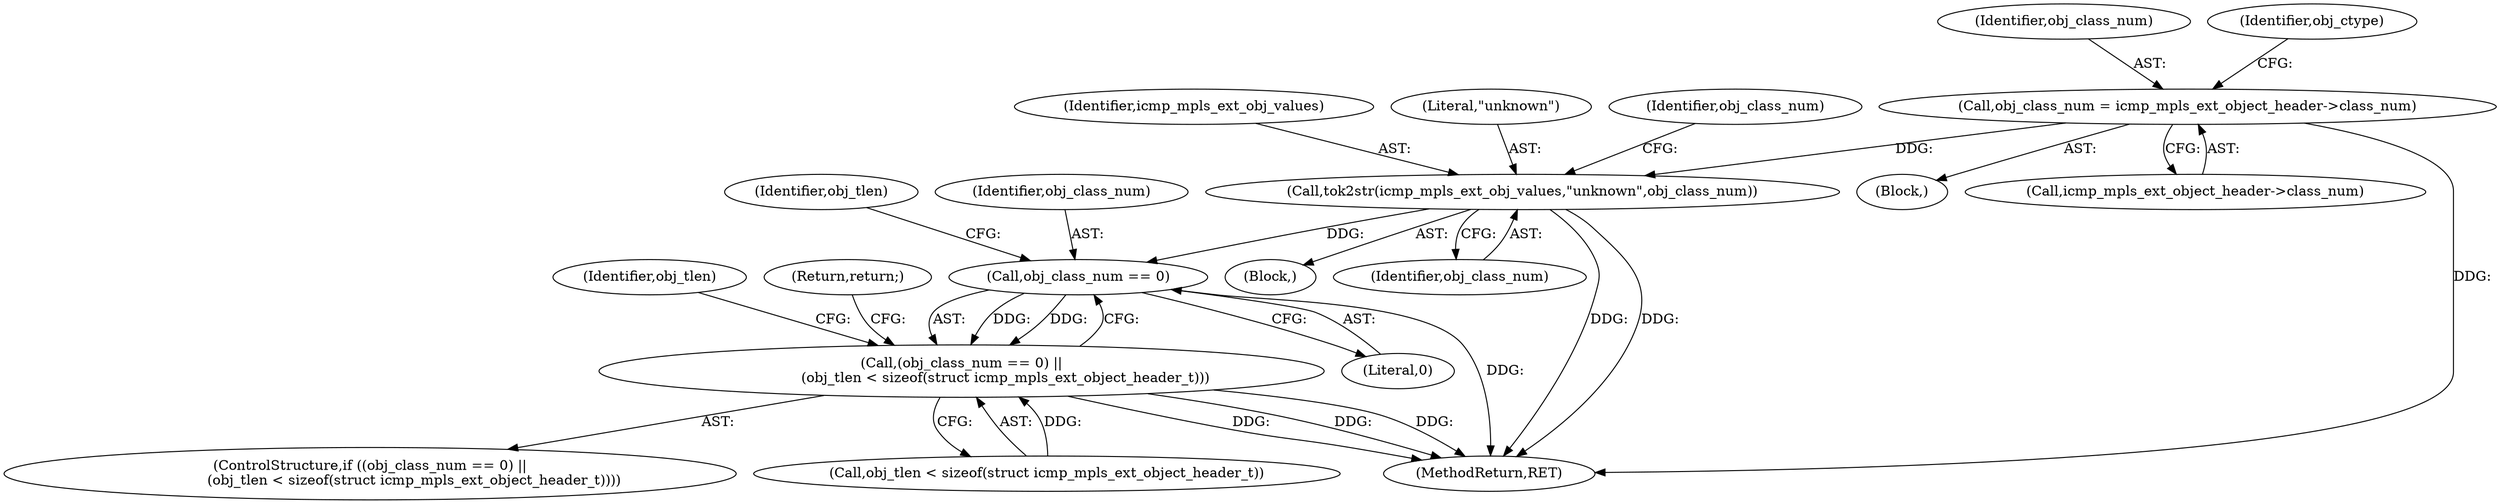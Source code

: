 digraph "0_tcpdump_1a1bce0526a77b62e41531b00f8bb5e21fd4f3a3@pointer" {
"1001158" [label="(Call,obj_class_num = icmp_mpls_ext_object_header->class_num)"];
"1001178" [label="(Call,tok2str(icmp_mpls_ext_obj_values,\"unknown\",obj_class_num))"];
"1001193" [label="(Call,obj_class_num == 0)"];
"1001192" [label="(Call,(obj_class_num == 0) ||\n                    (obj_tlen < sizeof(struct icmp_mpls_ext_object_header_t)))"];
"1001158" [label="(Call,obj_class_num = icmp_mpls_ext_object_header->class_num)"];
"1001193" [label="(Call,obj_class_num == 0)"];
"1001159" [label="(Identifier,obj_class_num)"];
"1001203" [label="(Identifier,obj_tlen)"];
"1001177" [label="(Block,)"];
"1001179" [label="(Identifier,icmp_mpls_ext_obj_values)"];
"1001191" [label="(ControlStructure,if ((obj_class_num == 0) ||\n                    (obj_tlen < sizeof(struct icmp_mpls_ext_object_header_t))))"];
"1001197" [label="(Identifier,obj_tlen)"];
"1001195" [label="(Literal,0)"];
"1001192" [label="(Call,(obj_class_num == 0) ||\n                    (obj_tlen < sizeof(struct icmp_mpls_ext_object_header_t)))"];
"1001201" [label="(Return,return;)"];
"1001180" [label="(Literal,\"unknown\")"];
"1001183" [label="(Identifier,obj_class_num)"];
"1001143" [label="(Block,)"];
"1001194" [label="(Identifier,obj_class_num)"];
"1001181" [label="(Identifier,obj_class_num)"];
"1001160" [label="(Call,icmp_mpls_ext_object_header->class_num)"];
"1001196" [label="(Call,obj_tlen < sizeof(struct icmp_mpls_ext_object_header_t))"];
"1001164" [label="(Identifier,obj_ctype)"];
"1001178" [label="(Call,tok2str(icmp_mpls_ext_obj_values,\"unknown\",obj_class_num))"];
"1001279" [label="(MethodReturn,RET)"];
"1001158" -> "1001143"  [label="AST: "];
"1001158" -> "1001160"  [label="CFG: "];
"1001159" -> "1001158"  [label="AST: "];
"1001160" -> "1001158"  [label="AST: "];
"1001164" -> "1001158"  [label="CFG: "];
"1001158" -> "1001279"  [label="DDG: "];
"1001158" -> "1001178"  [label="DDG: "];
"1001178" -> "1001177"  [label="AST: "];
"1001178" -> "1001181"  [label="CFG: "];
"1001179" -> "1001178"  [label="AST: "];
"1001180" -> "1001178"  [label="AST: "];
"1001181" -> "1001178"  [label="AST: "];
"1001183" -> "1001178"  [label="CFG: "];
"1001178" -> "1001279"  [label="DDG: "];
"1001178" -> "1001279"  [label="DDG: "];
"1001178" -> "1001193"  [label="DDG: "];
"1001193" -> "1001192"  [label="AST: "];
"1001193" -> "1001195"  [label="CFG: "];
"1001194" -> "1001193"  [label="AST: "];
"1001195" -> "1001193"  [label="AST: "];
"1001197" -> "1001193"  [label="CFG: "];
"1001192" -> "1001193"  [label="CFG: "];
"1001193" -> "1001279"  [label="DDG: "];
"1001193" -> "1001192"  [label="DDG: "];
"1001193" -> "1001192"  [label="DDG: "];
"1001192" -> "1001191"  [label="AST: "];
"1001192" -> "1001196"  [label="CFG: "];
"1001196" -> "1001192"  [label="AST: "];
"1001201" -> "1001192"  [label="CFG: "];
"1001203" -> "1001192"  [label="CFG: "];
"1001192" -> "1001279"  [label="DDG: "];
"1001192" -> "1001279"  [label="DDG: "];
"1001192" -> "1001279"  [label="DDG: "];
"1001196" -> "1001192"  [label="DDG: "];
}
